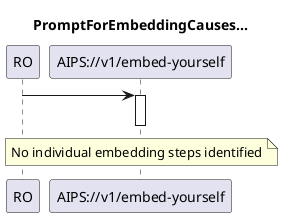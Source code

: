@startuml 01x_Embedding
skinparam responseMessageBelowArrow true

title
PromptForEmbeddingCauses...
end title

participant "RO" as RO
participant "AIPS://v1/embed-yourself" as AIPS

RO -> AIPS
activate AIPS

note over AIPS
No individual embedding steps identified
end note

deactivate AIPS

@enduml